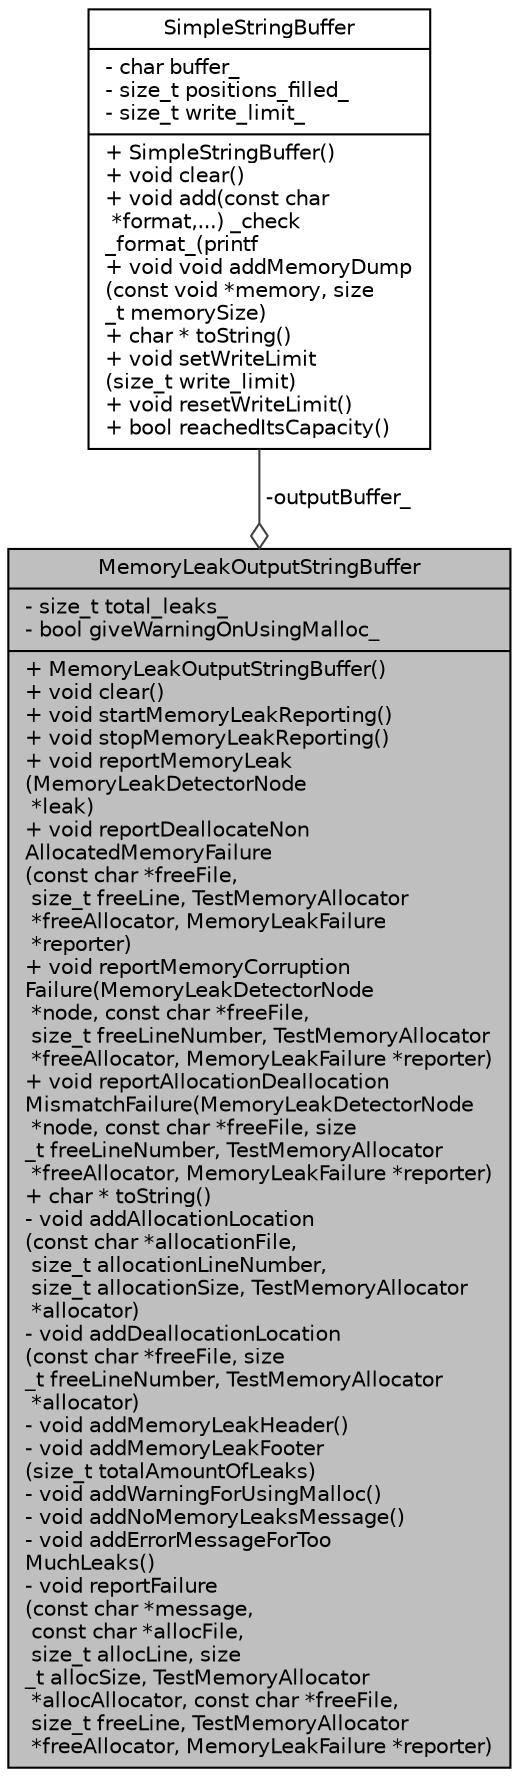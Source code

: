 digraph "MemoryLeakOutputStringBuffer"
{
 // LATEX_PDF_SIZE
  edge [fontname="Helvetica",fontsize="10",labelfontname="Helvetica",labelfontsize="10"];
  node [fontname="Helvetica",fontsize="10",shape=record];
  Node1 [label="{MemoryLeakOutputStringBuffer\n|- size_t total_leaks_\l- bool giveWarningOnUsingMalloc_\l|+  MemoryLeakOutputStringBuffer()\l+ void clear()\l+ void startMemoryLeakReporting()\l+ void stopMemoryLeakReporting()\l+ void reportMemoryLeak\l(MemoryLeakDetectorNode\l *leak)\l+ void reportDeallocateNon\lAllocatedMemoryFailure\l(const char *freeFile,\l size_t freeLine, TestMemoryAllocator\l *freeAllocator, MemoryLeakFailure\l *reporter)\l+ void reportMemoryCorruption\lFailure(MemoryLeakDetectorNode\l *node, const char *freeFile,\l size_t freeLineNumber, TestMemoryAllocator\l *freeAllocator, MemoryLeakFailure *reporter)\l+ void reportAllocationDeallocation\lMismatchFailure(MemoryLeakDetectorNode\l *node, const char *freeFile, size\l_t freeLineNumber, TestMemoryAllocator\l *freeAllocator, MemoryLeakFailure *reporter)\l+ char * toString()\l- void addAllocationLocation\l(const char *allocationFile,\l size_t allocationLineNumber,\l size_t allocationSize, TestMemoryAllocator\l *allocator)\l- void addDeallocationLocation\l(const char *freeFile, size\l_t freeLineNumber, TestMemoryAllocator\l *allocator)\l- void addMemoryLeakHeader()\l- void addMemoryLeakFooter\l(size_t totalAmountOfLeaks)\l- void addWarningForUsingMalloc()\l- void addNoMemoryLeaksMessage()\l- void addErrorMessageForToo\lMuchLeaks()\l- void reportFailure\l(const char *message,\l const char *allocFile,\l size_t allocLine, size\l_t allocSize, TestMemoryAllocator\l *allocAllocator, const char *freeFile,\l size_t freeLine, TestMemoryAllocator\l *freeAllocator, MemoryLeakFailure *reporter)\l}",height=0.2,width=0.4,color="black", fillcolor="grey75", style="filled", fontcolor="black",tooltip=" "];
  Node2 -> Node1 [color="grey25",fontsize="10",style="solid",label=" -outputBuffer_" ,arrowhead="odiamond",fontname="Helvetica"];
  Node2 [label="{SimpleStringBuffer\n|- char buffer_\l- size_t positions_filled_\l- size_t write_limit_\l|+  SimpleStringBuffer()\l+ void clear()\l+ void add(const char\l *format,...) _check\l_format_(printf\l+ void void addMemoryDump\l(const void *memory, size\l_t memorySize)\l+ char * toString()\l+ void setWriteLimit\l(size_t write_limit)\l+ void resetWriteLimit()\l+ bool reachedItsCapacity()\l}",height=0.2,width=0.4,color="black", fillcolor="white", style="filled",URL="$structSimpleStringBuffer.html",tooltip=" "];
}
